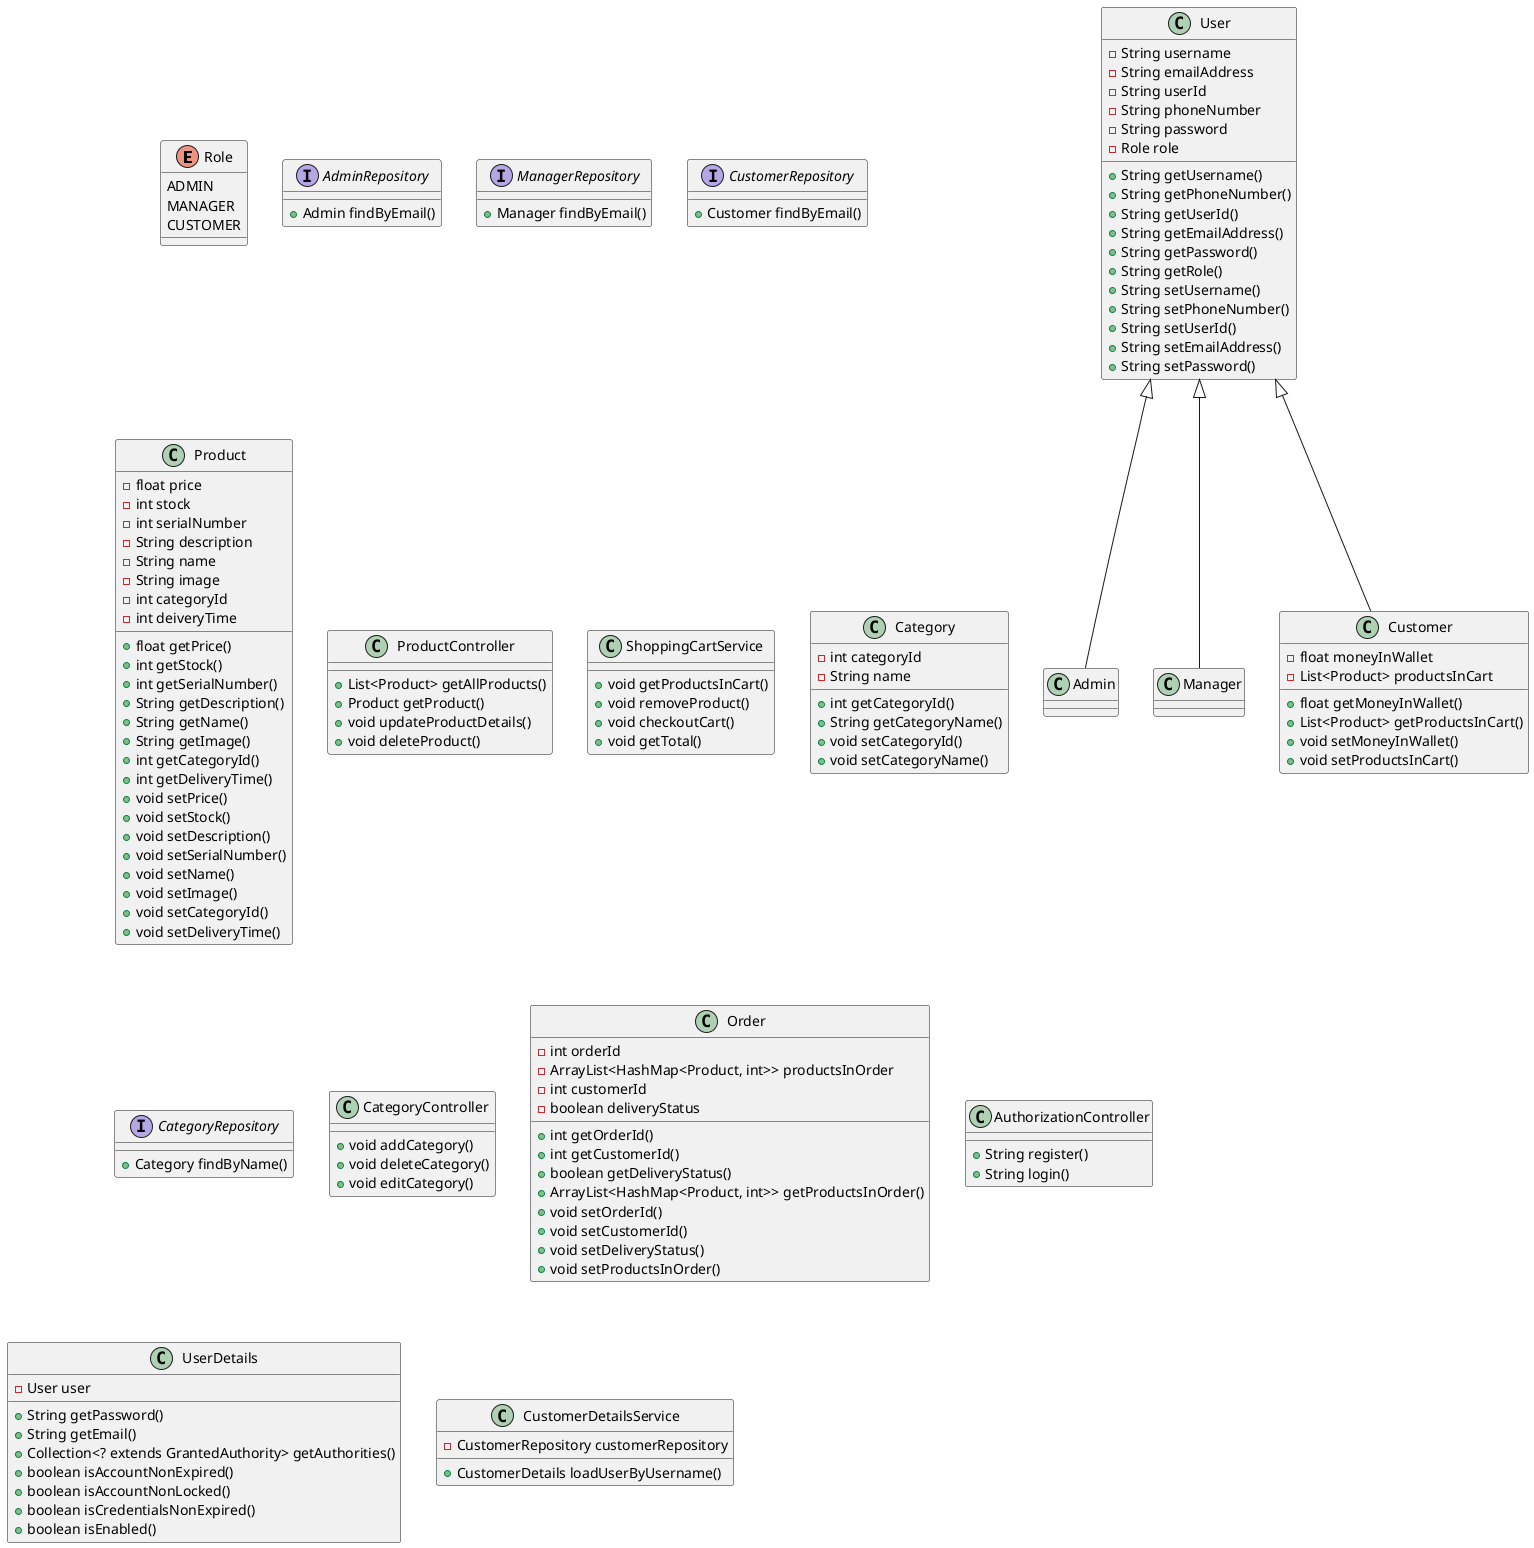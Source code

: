 @startuml Backend

' !theme mars from https://raw.githubusercontent.com/plantuml/plantuml/master/themes

' TODO:All the controllers

enum Role{
 ADMIN
 MANAGER
 CUSTOMER
}

' This is not gonna be a table
' Now probably it is a table
class User {
  -String username
  -String emailAddress
  -String userId
  -String phoneNumber
  -String password
  -Role role
  +String getUsername()
  +String getPhoneNumber()
  +String getUserId()
  +String getEmailAddress()
  +String getPassword()
  +String getRole()
  +String setUsername()
  +String setPhoneNumber()
  +String setUserId()
  +String setEmailAddress()
  +String setPassword()
}

' TODO:Same as manager what do?
class Admin Extends User{
  ' +void addManager()
  ' +void deleteManager()
}
' Need to check this
' For now this is a table too
' TODO:What do with the methods?
class Manager Extends User{
  ' +void addItems()
  ' +void removeItems()
  ' +void generateReports()
}


' Need to check this
class Customer Extends User{
  -float moneyInWallet
  -List<Product> productsInCart

  +float getMoneyInWallet()
  +List<Product> getProductsInCart()
  +void setMoneyInWallet()
  +void setProductsInCart()
}

' This extends JPA repository
interface AdminRepository {
  +Admin findByEmail()
}

interface ManagerRepository{
  +Manager findByEmail()
}

interface CustomerRepository{
	+Customer findByEmail()
}

class Product{
  -float price
  -int stock
  -int serialNumber
  -String description
  -String name
  -String image
  -int categoryId
  -int deiveryTime

  +float getPrice()
  +int getStock()
  +int getSerialNumber()
  +String getDescription()
  +String getName()
  +String getImage()
  +int getCategoryId()
  +int getDeliveryTime()
  +void setPrice()
  +void setStock()
  +void setDescription()
  +void setSerialNumber()
  +void setName()
  +void setImage()
  +void setCategoryId()
  +void setDeliveryTime()
}

class ProductController{
  +List<Product> getAllProducts()
  +Product getProduct()
  +void updateProductDetails()
  +void deleteProduct()
}

' class Order{
'   -Product[] products
'   -String dateOfPlaced
'   -String dateOfArrival
'   +String getDateOfPlaced()
'   +String getDateOfArrival()
'   +void getProducts()
'   +void setProducts()
'   +void setDateOfPlaced()
'   +void setDateOfArrival()
' }

' Customer o-- Product
' Product o-- Order

' Shopping cart
' TODO:Make a cart class and add products here
class ShoppingCartService{

  ' +void addProduct()
  +void getProductsInCart()
  +void removeProduct()
  +void checkoutCart()
  +void getTotal()
}

' Category
' This is is gonna be a table too
class Category{
  -int categoryId
  -String name
  +int getCategoryId()
  +String getCategoryName()
  +void setCategoryId()
  +void setCategoryName()
}

interface CategoryRepository{
  +Category findByName()
}

class CategoryController{
  +void addCategory()
  +void deleteCategory()
  +void editCategory()
}

' TODO:Order class
' Order
class Order{
  -int orderId
  -ArrayList<HashMap<Product, int>> productsInOrder
  -int customerId
  -boolean deliveryStatus
  ' Make a method to calculate the max for delivery time
  +int getOrderId()
  +int getCustomerId()
  +boolean getDeliveryStatus()
  +ArrayList<HashMap<Product, int>> getProductsInOrder()
  +void setOrderId()
  +void setCustomerId()
  +void setDeliveryStatus()
  +void setProductsInOrder()
}

' TODO:Auth class
class AuthorizationController{
  +String register()
  +String login()
}

' This extends "UserDetails" from spring security
' TODO:Login shite
class UserDetails {
  -User user
	+String getPassword()
	+String getEmail()
	+Collection<? extends GrantedAuthority> getAuthorities()
	+boolean isAccountNonExpired()
	+boolean isAccountNonLocked()
	+boolean isCredentialsNonExpired()
	+boolean isEnabled()
}

class CustomerDetailsService{
	-CustomerRepository customerRepository
	+CustomerDetails loadUserByUsername()
}

@enduml
